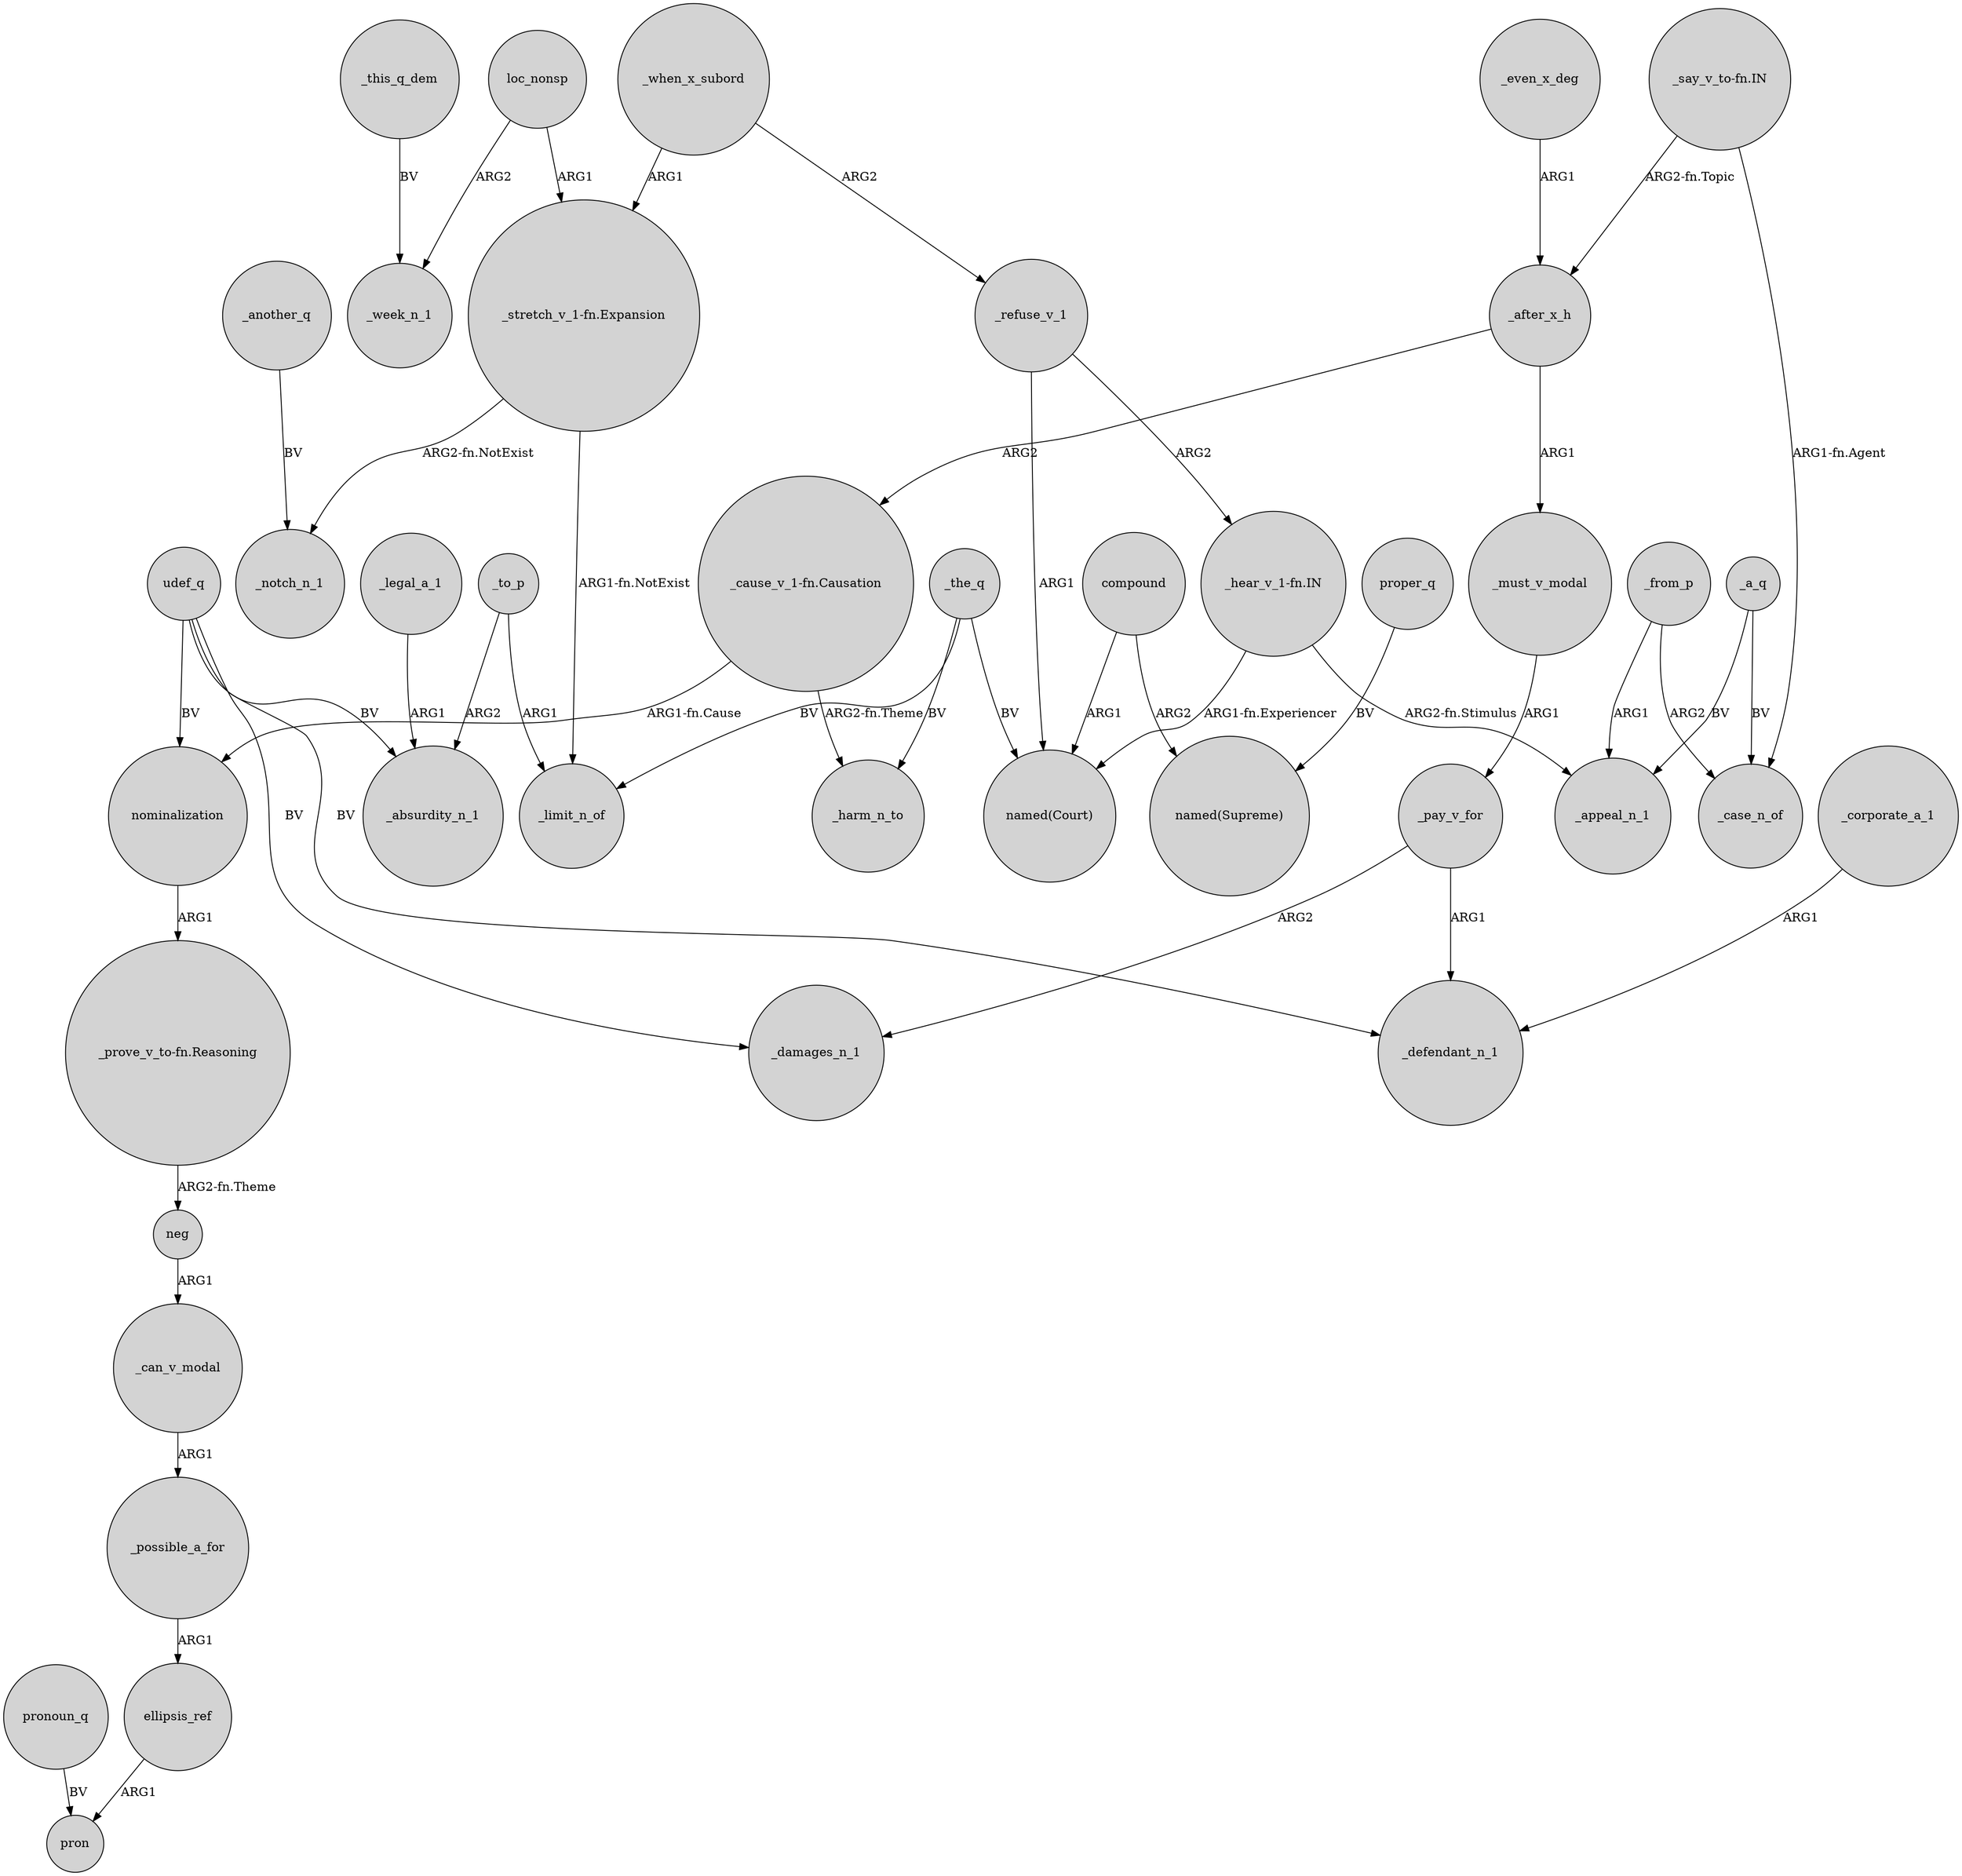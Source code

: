 digraph {
	node [shape=circle style=filled]
	_the_q -> _harm_n_to [label=BV]
	_when_x_subord -> "_stretch_v_1-fn.Expansion" [label=ARG1]
	_even_x_deg -> _after_x_h [label=ARG1]
	_after_x_h -> "_cause_v_1-fn.Causation" [label=ARG2]
	_must_v_modal -> _pay_v_for [label=ARG1]
	"_stretch_v_1-fn.Expansion" -> _notch_n_1 [label="ARG2-fn.NotExist"]
	"_hear_v_1-fn.IN" -> "named(Court)" [label="ARG1-fn.Experiencer"]
	_a_q -> _case_n_of [label=BV]
	udef_q -> _absurdity_n_1 [label=BV]
	ellipsis_ref -> pron [label=ARG1]
	udef_q -> _damages_n_1 [label=BV]
	_another_q -> _notch_n_1 [label=BV]
	_to_p -> _absurdity_n_1 [label=ARG2]
	_the_q -> "named(Court)" [label=BV]
	_can_v_modal -> _possible_a_for [label=ARG1]
	_legal_a_1 -> _absurdity_n_1 [label=ARG1]
	"_cause_v_1-fn.Causation" -> nominalization [label="ARG1-fn.Cause"]
	_this_q_dem -> _week_n_1 [label=BV]
	pronoun_q -> pron [label=BV]
	loc_nonsp -> _week_n_1 [label=ARG2]
	_from_p -> _case_n_of [label=ARG2]
	_pay_v_for -> _damages_n_1 [label=ARG2]
	_after_x_h -> _must_v_modal [label=ARG1]
	_possible_a_for -> ellipsis_ref [label=ARG1]
	compound -> "named(Supreme)" [label=ARG2]
	"_cause_v_1-fn.Causation" -> _harm_n_to [label="ARG2-fn.Theme"]
	_from_p -> _appeal_n_1 [label=ARG1]
	"_say_v_to-fn.IN" -> _case_n_of [label="ARG1-fn.Agent"]
	proper_q -> "named(Supreme)" [label=BV]
	"_say_v_to-fn.IN" -> _after_x_h [label="ARG2-fn.Topic"]
	_corporate_a_1 -> _defendant_n_1 [label=ARG1]
	_pay_v_for -> _defendant_n_1 [label=ARG1]
	udef_q -> nominalization [label=BV]
	"_prove_v_to-fn.Reasoning" -> neg [label="ARG2-fn.Theme"]
	_refuse_v_1 -> "named(Court)" [label=ARG1]
	loc_nonsp -> "_stretch_v_1-fn.Expansion" [label=ARG1]
	_to_p -> _limit_n_of [label=ARG1]
	nominalization -> "_prove_v_to-fn.Reasoning" [label=ARG1]
	neg -> _can_v_modal [label=ARG1]
	_refuse_v_1 -> "_hear_v_1-fn.IN" [label=ARG2]
	udef_q -> _defendant_n_1 [label=BV]
	_when_x_subord -> _refuse_v_1 [label=ARG2]
	_the_q -> _limit_n_of [label=BV]
	_a_q -> _appeal_n_1 [label=BV]
	compound -> "named(Court)" [label=ARG1]
	"_stretch_v_1-fn.Expansion" -> _limit_n_of [label="ARG1-fn.NotExist"]
	"_hear_v_1-fn.IN" -> _appeal_n_1 [label="ARG2-fn.Stimulus"]
}
